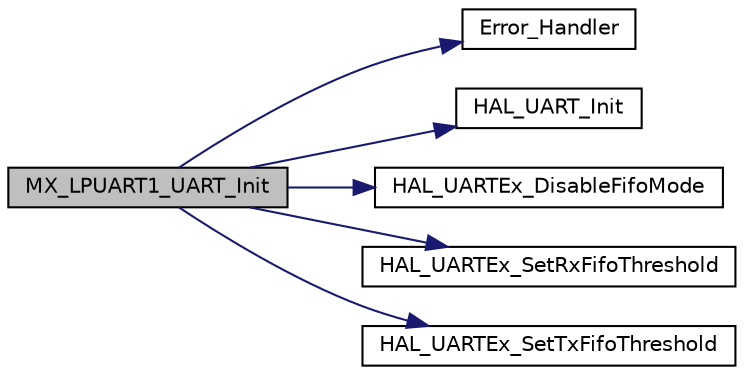 digraph "MX_LPUART1_UART_Init"
{
 // LATEX_PDF_SIZE
  edge [fontname="Helvetica",fontsize="10",labelfontname="Helvetica",labelfontsize="10"];
  node [fontname="Helvetica",fontsize="10",shape=record];
  rankdir="LR";
  Node1 [label="MX_LPUART1_UART_Init",height=0.2,width=0.4,color="black", fillcolor="grey75", style="filled", fontcolor="black",tooltip="LPUART1 Initialization Function."];
  Node1 -> Node2 [color="midnightblue",fontsize="10",style="solid",fontname="Helvetica"];
  Node2 [label="Error_Handler",height=0.2,width=0.4,color="black", fillcolor="white", style="filled",URL="$main_8c.html#a1730ffe1e560465665eb47d9264826f9",tooltip="This function is executed in case of error occurrence."];
  Node1 -> Node3 [color="midnightblue",fontsize="10",style="solid",fontname="Helvetica"];
  Node3 [label="HAL_UART_Init",height=0.2,width=0.4,color="black", fillcolor="white", style="filled",URL="$group__UART__Exported__Functions__Group1.html#gabe47045024787099b0bfa82bbe7b0b6a",tooltip=" "];
  Node1 -> Node4 [color="midnightblue",fontsize="10",style="solid",fontname="Helvetica"];
  Node4 [label="HAL_UARTEx_DisableFifoMode",height=0.2,width=0.4,color="black", fillcolor="white", style="filled",URL="$group__UARTEx__Exported__Functions__Group3.html#ga5f321105c87423e7156dbab60826b37a",tooltip=" "];
  Node1 -> Node5 [color="midnightblue",fontsize="10",style="solid",fontname="Helvetica"];
  Node5 [label="HAL_UARTEx_SetRxFifoThreshold",height=0.2,width=0.4,color="black", fillcolor="white", style="filled",URL="$group__UARTEx__Exported__Functions__Group3.html#ga7aa1f7a62351e140b6bc74a26ce14e5e",tooltip=" "];
  Node1 -> Node6 [color="midnightblue",fontsize="10",style="solid",fontname="Helvetica"];
  Node6 [label="HAL_UARTEx_SetTxFifoThreshold",height=0.2,width=0.4,color="black", fillcolor="white", style="filled",URL="$group__UARTEx__Exported__Functions__Group3.html#gae2e0da62ac7e71641ee696f6b6a3de11",tooltip=" "];
}
